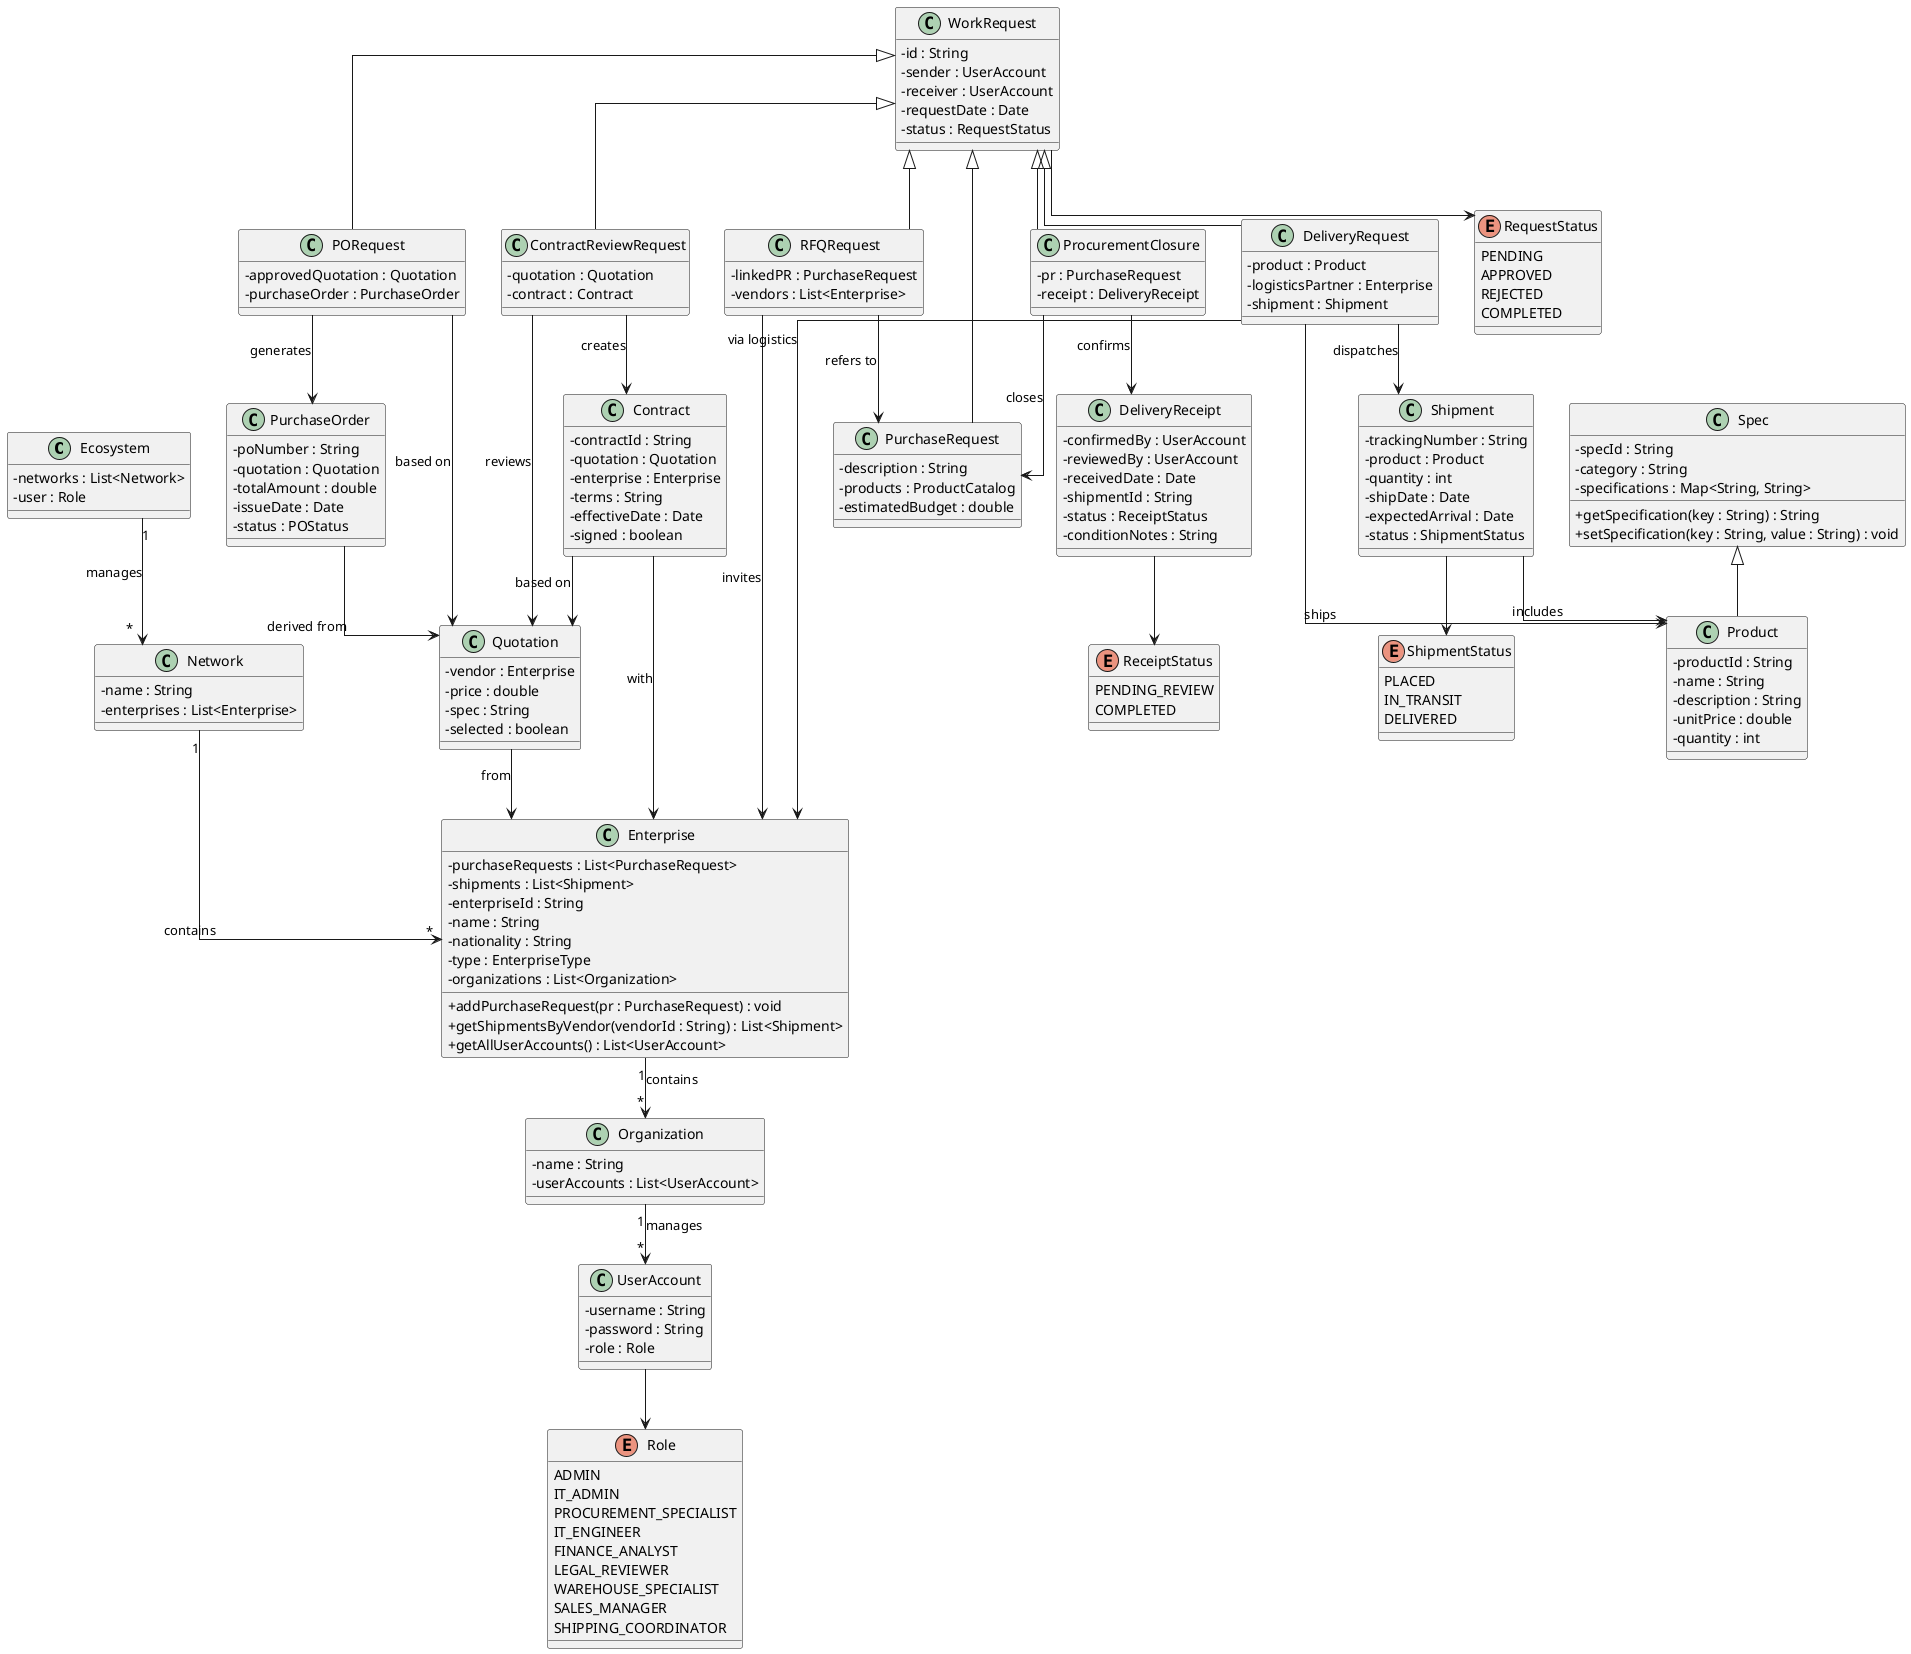 @startuml
skinparam linetype ortho
skinparam classAttributeIconSize 0

' ================= Layer 0: Ecosystem =================

class Ecosystem {
    - networks : List<Network>
    - user : Role
}

class Network {
    - name : String
    - enterprises : List<Enterprise>
}

Ecosystem "1" --> "*" Network : manages

' ================= Layer 1: Enterprise & Org =================

class Enterprise {
    - purchaseRequests : List<PurchaseRequest>
    - shipments : List<Shipment>
    - enterpriseId : String
    - name : String
    - nationality : String
    - type : EnterpriseType
    - organizations : List<Organization>
    + addPurchaseRequest(pr : PurchaseRequest) : void
    + getShipmentsByVendor(vendorId : String) : List<Shipment>
    + getAllUserAccounts() : List<UserAccount>
}

class Organization {
    - name : String
    - userAccounts : List<UserAccount>
}

Network "1" --> "*" Enterprise : contains
Enterprise "1" --> "*" Organization : contains
Organization "1" --> "*" UserAccount : manages

' ================= Layer 2: Users =================
class UserAccount {
    - username : String
    - password : String
    - role : Role
}

enum Role {
    ADMIN
    IT_ADMIN
    PROCUREMENT_SPECIALIST
    IT_ENGINEER
    FINANCE_ANALYST
    LEGAL_REVIEWER
    WAREHOUSE_SPECIALIST
    SALES_MANAGER
    SHIPPING_COORDINATOR
}

UserAccount --> Role

' ================= Layer 3: WorkRequest Superclass =================

enum RequestStatus {
    PENDING
    APPROVED
    REJECTED
    COMPLETED
}

class WorkRequest {
    - id : String
    - sender : UserAccount
    - receiver : UserAccount
    - requestDate : Date
    - status : RequestStatus
}

WorkRequest --> RequestStatus

WorkRequest <|-- PurchaseRequest
WorkRequest <|-- RFQRequest
WorkRequest <|-- PORequest
WorkRequest <|-- ContractReviewRequest
WorkRequest <|-- DeliveryRequest
WorkRequest <|-- ProcurementClosure

' ================= Layer 4: WorkRequest Subclasses =================
class PurchaseRequest {
    - description : String
    - products : ProductCatalog
    - estimatedBudget : double
}

class RFQRequest {
    - linkedPR : PurchaseRequest
    - vendors : List<Enterprise>
}

class PORequest {
    - approvedQuotation : Quotation
    - purchaseOrder : PurchaseOrder
}

' File by Vendor (TSMC), Update approved & contract signed field
class ContractReviewRequest {
    - quotation : Quotation
    - contract : Contract
}

class DeliveryRequest {
    - product : Product
    - logisticsPartner : Enterprise
    - shipment : Shipment
}

class ProcurementClosure {
    - pr : PurchaseRequest
    - receipt : DeliveryReceipt
}

' ================= Layer 5: Supporting Domain Models =================
class Quotation {
    - vendor : Enterprise
    - price : double
    - spec : String
    - selected : boolean
}

class PurchaseOrder {
    - poNumber : String
    - quotation : Quotation
    - totalAmount : double
    - issueDate : Date
    - status : POStatus
}

class Contract {
    - contractId : String
    - quotation : Quotation
    - enterprise : Enterprise
    - terms : String
    - effectiveDate : Date
    - signed : boolean
}

class Shipment {
    - trackingNumber : String
    - product : Product
    - quantity : int
    - shipDate : Date
    - expectedArrival : Date
    - status : ShipmentStatus
}

enum ShipmentStatus {
    PLACED
    IN_TRANSIT
    DELIVERED
}

Shipment --> ShipmentStatus

enum ReceiptStatus {
    PENDING_REVIEW
    COMPLETED
}

class DeliveryReceipt {
    - confirmedBy : UserAccount
    - reviewedBy : UserAccount
    - receivedDate : Date
    - shipmentId : String
    - status : ReceiptStatus
    - conditionNotes : String
}

DeliveryReceipt --> ReceiptStatus

class Spec {
    - specId : String
    - category : String
    - specifications : Map<String, String>
    + getSpecification(key : String) : String
    + setSpecification(key : String, value : String) : void
}

class Product extends Spec {
    - productId : String
    - name : String
    - description : String
    - unitPrice : double
    - quantity : int
}

' ================= Relationships (Flow) =================
RFQRequest --> PurchaseRequest : refers to
RFQRequest --> Enterprise : invites

PORequest --> Quotation : based on
PORequest --> PurchaseOrder : generates

ContractReviewRequest --> Quotation : reviews
ContractReviewRequest --> Contract : creates

DeliveryRequest --> Product : ships
DeliveryRequest --> Enterprise : via logistics
DeliveryRequest --> Shipment : dispatches

ProcurementClosure --> PurchaseRequest : closes
ProcurementClosure --> DeliveryReceipt : confirms

Quotation --> Enterprise : from
PurchaseOrder --> Quotation : derived from
Contract --> Enterprise : with
Contract --> Quotation : based on
Shipment --> Product : includes
@enduml
